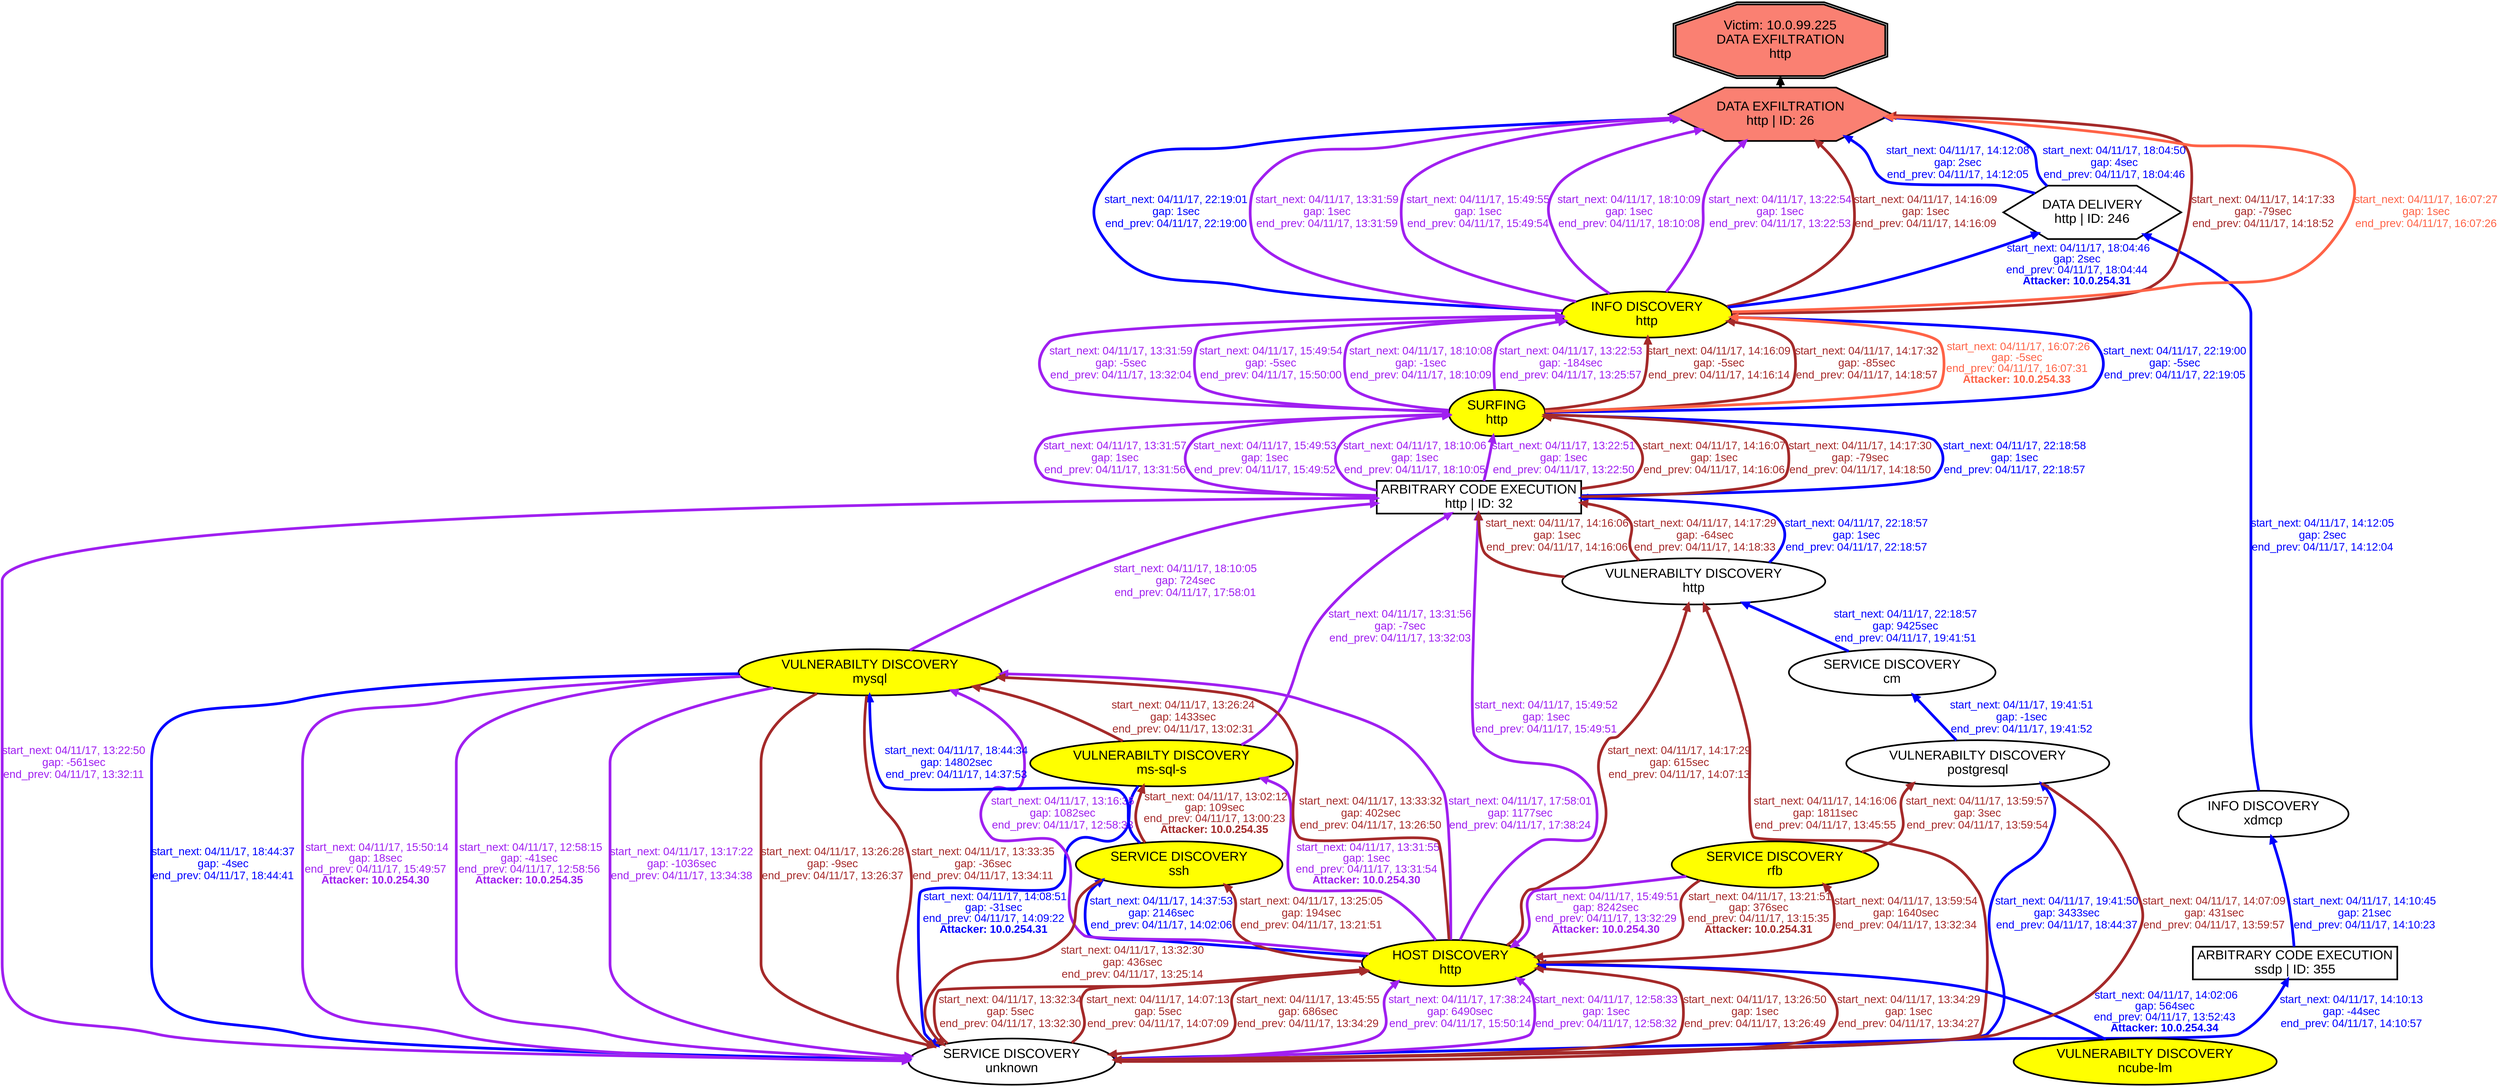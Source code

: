 digraph DATAEXFILTRATIONhttp {
rankdir="BT"; 
 graph [ nodesep="0.1", ranksep="0.02"] 
 node [ fontname=Arial, fontsize=24,penwidth=3]; 
 edge [ fontname=Arial, fontsize=20,penwidth=5 ];
"Victim: 10.0.99.225
DATA EXFILTRATION
http" [shape=doubleoctagon, style=filled, fillcolor=salmon];
{ rank = max; "Victim: 10.0.99.225
DATA EXFILTRATION
http"}
"DATA EXFILTRATION
http | ID: 26" -> "Victim: 10.0.99.225
DATA EXFILTRATION
http"
"DATA EXFILTRATION
http | ID: 26" [style=filled, fillcolor= salmon]
{ rank=same; "DATA EXFILTRATION
http | ID: 26"}
"VULNERABILTY DISCOVERY
ms-sql-s" [style=filled, fillcolor= yellow]
"VULNERABILTY DISCOVERY
ms-sql-s" -> "SERVICE DISCOVERY
unknown" [ color=blue] [label=<<font color="blue"> start_next: 04/11/17, 14:08:51<br/>gap: -31sec<br/>end_prev: 04/11/17, 14:09:22</font><br/><font color="blue"><b>Attacker: 10.0.254.31</b></font>>]
"SERVICE DISCOVERY
unknown" -> "ARBITRARY CODE EXECUTION
ssdp | ID: 355" [ label="start_next: 04/11/17, 14:10:13
gap: -44sec
end_prev: 04/11/17, 14:10:57"][ fontcolor="blue" color=blue]
"ARBITRARY CODE EXECUTION
ssdp | ID: 355" -> "INFO DISCOVERY
xdmcp" [ label="start_next: 04/11/17, 14:10:45
gap: 21sec
end_prev: 04/11/17, 14:10:23"][ fontcolor="blue" color=blue]
"INFO DISCOVERY
xdmcp" -> "DATA DELIVERY
http | ID: 246" [ label="start_next: 04/11/17, 14:12:05
gap: 2sec
end_prev: 04/11/17, 14:12:04"][ fontcolor="blue" color=blue]
"DATA DELIVERY
http | ID: 246" -> "DATA EXFILTRATION
http | ID: 26" [ label="start_next: 04/11/17, 14:12:08
gap: 2sec
end_prev: 04/11/17, 14:12:05"][ fontcolor="blue" color=blue]
"INFO DISCOVERY
http" [style=filled, fillcolor= yellow]
"INFO DISCOVERY
http" -> "DATA DELIVERY
http | ID: 246" [ color=blue] [label=<<font color="blue"> start_next: 04/11/17, 18:04:46<br/>gap: 2sec<br/>end_prev: 04/11/17, 18:04:44</font><br/><font color="blue"><b>Attacker: 10.0.254.31</b></font>>]
"DATA DELIVERY
http | ID: 246" -> "DATA EXFILTRATION
http | ID: 26" [ label="start_next: 04/11/17, 18:04:50
gap: 4sec
end_prev: 04/11/17, 18:04:46"][ fontcolor="blue" color=blue]
"VULNERABILTY DISCOVERY
ncube-lm" [style=filled, fillcolor= yellow]
"VULNERABILTY DISCOVERY
ncube-lm" -> "HOST DISCOVERY
http" [ color=blue] [label=<<font color="blue"> start_next: 04/11/17, 14:02:06<br/>gap: 564sec<br/>end_prev: 04/11/17, 13:52:43</font><br/><font color="blue"><b>Attacker: 10.0.254.34</b></font>>]
"HOST DISCOVERY
http" -> "SERVICE DISCOVERY
ssh" [ label="start_next: 04/11/17, 14:37:53
gap: 2146sec
end_prev: 04/11/17, 14:02:06"][ fontcolor="blue" color=blue]
"SERVICE DISCOVERY
ssh" -> "VULNERABILTY DISCOVERY
mysql" [ label="start_next: 04/11/17, 18:44:34
gap: 14802sec
end_prev: 04/11/17, 14:37:53"][ fontcolor="blue" color=blue]
"VULNERABILTY DISCOVERY
mysql" -> "SERVICE DISCOVERY
unknown" [ label="start_next: 04/11/17, 18:44:37
gap: -4sec
end_prev: 04/11/17, 18:44:41"][ fontcolor="blue" color=blue]
"SERVICE DISCOVERY
unknown" -> "VULNERABILTY DISCOVERY
postgresql" [ label="start_next: 04/11/17, 19:41:50
gap: 3433sec
end_prev: 04/11/17, 18:44:37"][ fontcolor="blue" color=blue]
"VULNERABILTY DISCOVERY
postgresql" -> "SERVICE DISCOVERY
cm" [ label="start_next: 04/11/17, 19:41:51
gap: -1sec
end_prev: 04/11/17, 19:41:52"][ fontcolor="blue" color=blue]
"SERVICE DISCOVERY
cm" -> "VULNERABILTY DISCOVERY
http" [ label="start_next: 04/11/17, 22:18:57
gap: 9425sec
end_prev: 04/11/17, 19:41:51"][ fontcolor="blue" color=blue]
"VULNERABILTY DISCOVERY
http" -> "ARBITRARY CODE EXECUTION
http | ID: 32" [ label="start_next: 04/11/17, 22:18:57
gap: 1sec
end_prev: 04/11/17, 22:18:57"][ fontcolor="blue" color=blue]
"ARBITRARY CODE EXECUTION
http | ID: 32" -> "SURFING
http" [ label="start_next: 04/11/17, 22:18:58
gap: 1sec
end_prev: 04/11/17, 22:18:57"][ fontcolor="blue" color=blue]
"SURFING
http" -> "INFO DISCOVERY
http" [ label="start_next: 04/11/17, 22:19:00
gap: -5sec
end_prev: 04/11/17, 22:19:05"][ fontcolor="blue" color=blue]
"INFO DISCOVERY
http" -> "DATA EXFILTRATION
http | ID: 26" [ label="start_next: 04/11/17, 22:19:01
gap: 1sec
end_prev: 04/11/17, 22:19:00"][ fontcolor="blue" color=blue]
"HOST DISCOVERY
http" [style=filled, fillcolor= yellow]
"HOST DISCOVERY
http" -> "VULNERABILTY DISCOVERY
ms-sql-s" [ color=purple] [label=<<font color="purple"> start_next: 04/11/17, 13:31:55<br/>gap: 1sec<br/>end_prev: 04/11/17, 13:31:54</font><br/><font color="purple"><b>Attacker: 10.0.254.30</b></font>>]
"VULNERABILTY DISCOVERY
ms-sql-s" -> "ARBITRARY CODE EXECUTION
http | ID: 32" [ label="start_next: 04/11/17, 13:31:56
gap: -7sec
end_prev: 04/11/17, 13:32:03"][ fontcolor="purple" color=purple]
"ARBITRARY CODE EXECUTION
http | ID: 32" -> "SURFING
http" [ label="start_next: 04/11/17, 13:31:57
gap: 1sec
end_prev: 04/11/17, 13:31:56"][ fontcolor="purple" color=purple]
"SURFING
http" -> "INFO DISCOVERY
http" [ label="start_next: 04/11/17, 13:31:59
gap: -5sec
end_prev: 04/11/17, 13:32:04"][ fontcolor="purple" color=purple]
"INFO DISCOVERY
http" -> "DATA EXFILTRATION
http | ID: 26" [ label="start_next: 04/11/17, 13:31:59
gap: 1sec
end_prev: 04/11/17, 13:31:59"][ fontcolor="purple" color=purple]
"SERVICE DISCOVERY
rfb" [style=filled, fillcolor= yellow]
"SERVICE DISCOVERY
rfb" -> "HOST DISCOVERY
http" [ color=purple] [label=<<font color="purple"> start_next: 04/11/17, 15:49:51<br/>gap: 8242sec<br/>end_prev: 04/11/17, 13:32:29</font><br/><font color="purple"><b>Attacker: 10.0.254.30</b></font>>]
"HOST DISCOVERY
http" -> "ARBITRARY CODE EXECUTION
http | ID: 32" [ label="start_next: 04/11/17, 15:49:52
gap: 1sec
end_prev: 04/11/17, 15:49:51"][ fontcolor="purple" color=purple]
"ARBITRARY CODE EXECUTION
http | ID: 32" -> "SURFING
http" [ label="start_next: 04/11/17, 15:49:53
gap: 1sec
end_prev: 04/11/17, 15:49:52"][ fontcolor="purple" color=purple]
"SURFING
http" -> "INFO DISCOVERY
http" [ label="start_next: 04/11/17, 15:49:54
gap: -5sec
end_prev: 04/11/17, 15:50:00"][ fontcolor="purple" color=purple]
"INFO DISCOVERY
http" -> "DATA EXFILTRATION
http | ID: 26" [ label="start_next: 04/11/17, 15:49:55
gap: 1sec
end_prev: 04/11/17, 15:49:54"][ fontcolor="purple" color=purple]
"VULNERABILTY DISCOVERY
mysql" [style=filled, fillcolor= yellow]
"VULNERABILTY DISCOVERY
mysql" -> "SERVICE DISCOVERY
unknown" [ color=purple] [label=<<font color="purple"> start_next: 04/11/17, 15:50:14<br/>gap: 18sec<br/>end_prev: 04/11/17, 15:49:57</font><br/><font color="purple"><b>Attacker: 10.0.254.30</b></font>>]
"SERVICE DISCOVERY
unknown" -> "HOST DISCOVERY
http" [ label="start_next: 04/11/17, 17:38:24
gap: 6490sec
end_prev: 04/11/17, 15:50:14"][ fontcolor="purple" color=purple]
"HOST DISCOVERY
http" -> "VULNERABILTY DISCOVERY
mysql" [ label="start_next: 04/11/17, 17:58:01
gap: 1177sec
end_prev: 04/11/17, 17:38:24"][ fontcolor="purple" color=purple]
"VULNERABILTY DISCOVERY
mysql" -> "ARBITRARY CODE EXECUTION
http | ID: 32" [ label="start_next: 04/11/17, 18:10:05
gap: 724sec
end_prev: 04/11/17, 17:58:01"][ fontcolor="purple" color=purple]
"ARBITRARY CODE EXECUTION
http | ID: 32" -> "SURFING
http" [ label="start_next: 04/11/17, 18:10:06
gap: 1sec
end_prev: 04/11/17, 18:10:05"][ fontcolor="purple" color=purple]
"SURFING
http" -> "INFO DISCOVERY
http" [ label="start_next: 04/11/17, 18:10:08
gap: -1sec
end_prev: 04/11/17, 18:10:09"][ fontcolor="purple" color=purple]
"INFO DISCOVERY
http" -> "DATA EXFILTRATION
http | ID: 26" [ label="start_next: 04/11/17, 18:10:09
gap: 1sec
end_prev: 04/11/17, 18:10:08"][ fontcolor="purple" color=purple]
"VULNERABILTY DISCOVERY
mysql" [style=filled, fillcolor= yellow]
"VULNERABILTY DISCOVERY
mysql" -> "SERVICE DISCOVERY
unknown" [ color=purple] [label=<<font color="purple"> start_next: 04/11/17, 12:58:15<br/>gap: -41sec<br/>end_prev: 04/11/17, 12:58:56</font><br/><font color="purple"><b>Attacker: 10.0.254.35</b></font>>]
"SERVICE DISCOVERY
unknown" -> "HOST DISCOVERY
http" [ label="start_next: 04/11/17, 12:58:33
gap: 1sec
end_prev: 04/11/17, 12:58:32"][ fontcolor="purple" color=purple]
"HOST DISCOVERY
http" -> "VULNERABILTY DISCOVERY
mysql" [ label="start_next: 04/11/17, 13:16:35
gap: 1082sec
end_prev: 04/11/17, 12:58:33"][ fontcolor="purple" color=purple]
"VULNERABILTY DISCOVERY
mysql" -> "SERVICE DISCOVERY
unknown" [ label="start_next: 04/11/17, 13:17:22
gap: -1036sec
end_prev: 04/11/17, 13:34:38"][ fontcolor="purple" color=purple]
"SERVICE DISCOVERY
unknown" -> "ARBITRARY CODE EXECUTION
http | ID: 32" [ label="start_next: 04/11/17, 13:22:50
gap: -561sec
end_prev: 04/11/17, 13:32:11"][ fontcolor="purple" color=purple]
"ARBITRARY CODE EXECUTION
http | ID: 32" -> "SURFING
http" [ label="start_next: 04/11/17, 13:22:51
gap: 1sec
end_prev: 04/11/17, 13:22:50"][ fontcolor="purple" color=purple]
"SURFING
http" -> "INFO DISCOVERY
http" [ label="start_next: 04/11/17, 13:22:53
gap: -184sec
end_prev: 04/11/17, 13:25:57"][ fontcolor="purple" color=purple]
"INFO DISCOVERY
http" -> "DATA EXFILTRATION
http | ID: 26" [ label="start_next: 04/11/17, 13:22:54
gap: 1sec
end_prev: 04/11/17, 13:22:53"][ fontcolor="purple" color=purple]
"SERVICE DISCOVERY
ssh" [style=filled, fillcolor= yellow]
"SERVICE DISCOVERY
ssh" -> "VULNERABILTY DISCOVERY
ms-sql-s" [ color=brown] [label=<<font color="brown"> start_next: 04/11/17, 13:02:12<br/>gap: 109sec<br/>end_prev: 04/11/17, 13:00:23</font><br/><font color="brown"><b>Attacker: 10.0.254.35</b></font>>]
"VULNERABILTY DISCOVERY
ms-sql-s" -> "VULNERABILTY DISCOVERY
mysql" [ label="start_next: 04/11/17, 13:26:24
gap: 1433sec
end_prev: 04/11/17, 13:02:31"][ fontcolor="brown" color=brown]
"VULNERABILTY DISCOVERY
mysql" -> "SERVICE DISCOVERY
unknown" [ label="start_next: 04/11/17, 13:26:28
gap: -9sec
end_prev: 04/11/17, 13:26:37"][ fontcolor="brown" color=brown]
"SERVICE DISCOVERY
unknown" -> "HOST DISCOVERY
http" [ label="start_next: 04/11/17, 13:26:50
gap: 1sec
end_prev: 04/11/17, 13:26:49"][ fontcolor="brown" color=brown]
"HOST DISCOVERY
http" -> "VULNERABILTY DISCOVERY
mysql" [ label="start_next: 04/11/17, 13:33:32
gap: 402sec
end_prev: 04/11/17, 13:26:50"][ fontcolor="brown" color=brown]
"VULNERABILTY DISCOVERY
mysql" -> "SERVICE DISCOVERY
unknown" [ label="start_next: 04/11/17, 13:33:35
gap: -36sec
end_prev: 04/11/17, 13:34:11"][ fontcolor="brown" color=brown]
"SERVICE DISCOVERY
unknown" -> "HOST DISCOVERY
http" [ label="start_next: 04/11/17, 13:34:29
gap: 1sec
end_prev: 04/11/17, 13:34:27"][ fontcolor="brown" color=brown]
"HOST DISCOVERY
http" -> "SERVICE DISCOVERY
unknown" [ label="start_next: 04/11/17, 13:45:55
gap: 686sec
end_prev: 04/11/17, 13:34:29"][ fontcolor="brown" color=brown]
"SERVICE DISCOVERY
unknown" -> "VULNERABILTY DISCOVERY
http" [ label="start_next: 04/11/17, 14:16:06
gap: 1811sec
end_prev: 04/11/17, 13:45:55"][ fontcolor="brown" color=brown]
"VULNERABILTY DISCOVERY
http" -> "ARBITRARY CODE EXECUTION
http | ID: 32" [ label="start_next: 04/11/17, 14:16:06
gap: 1sec
end_prev: 04/11/17, 14:16:06"][ fontcolor="brown" color=brown]
"ARBITRARY CODE EXECUTION
http | ID: 32" -> "SURFING
http" [ label="start_next: 04/11/17, 14:16:07
gap: 1sec
end_prev: 04/11/17, 14:16:06"][ fontcolor="brown" color=brown]
"SURFING
http" -> "INFO DISCOVERY
http" [ label="start_next: 04/11/17, 14:16:09
gap: -5sec
end_prev: 04/11/17, 14:16:14"][ fontcolor="brown" color=brown]
"INFO DISCOVERY
http" -> "DATA EXFILTRATION
http | ID: 26" [ label="start_next: 04/11/17, 14:16:09
gap: 1sec
end_prev: 04/11/17, 14:16:09"][ fontcolor="brown" color=brown]
"SERVICE DISCOVERY
rfb" [style=filled, fillcolor= yellow]
"SERVICE DISCOVERY
rfb" -> "HOST DISCOVERY
http" [ color=brown] [label=<<font color="brown"> start_next: 04/11/17, 13:21:51<br/>gap: 376sec<br/>end_prev: 04/11/17, 13:15:35</font><br/><font color="brown"><b>Attacker: 10.0.254.31</b></font>>]
"HOST DISCOVERY
http" -> "SERVICE DISCOVERY
ssh" [ label="start_next: 04/11/17, 13:25:05
gap: 194sec
end_prev: 04/11/17, 13:21:51"][ fontcolor="brown" color=brown]
"SERVICE DISCOVERY
ssh" -> "SERVICE DISCOVERY
unknown" [ label="start_next: 04/11/17, 13:32:30
gap: 436sec
end_prev: 04/11/17, 13:25:14"][ fontcolor="brown" color=brown]
"SERVICE DISCOVERY
unknown" -> "HOST DISCOVERY
http" [ label="start_next: 04/11/17, 13:32:34
gap: 5sec
end_prev: 04/11/17, 13:32:30"][ fontcolor="brown" color=brown]
"HOST DISCOVERY
http" -> "SERVICE DISCOVERY
rfb" [ label="start_next: 04/11/17, 13:59:54
gap: 1640sec
end_prev: 04/11/17, 13:32:34"][ fontcolor="brown" color=brown]
"SERVICE DISCOVERY
rfb" -> "VULNERABILTY DISCOVERY
postgresql" [ label="start_next: 04/11/17, 13:59:57
gap: 3sec
end_prev: 04/11/17, 13:59:54"][ fontcolor="brown" color=brown]
"VULNERABILTY DISCOVERY
postgresql" -> "SERVICE DISCOVERY
unknown" [ label="start_next: 04/11/17, 14:07:09
gap: 431sec
end_prev: 04/11/17, 13:59:57"][ fontcolor="brown" color=brown]
"SERVICE DISCOVERY
unknown" -> "HOST DISCOVERY
http" [ label="start_next: 04/11/17, 14:07:13
gap: 5sec
end_prev: 04/11/17, 14:07:09"][ fontcolor="brown" color=brown]
"HOST DISCOVERY
http" -> "VULNERABILTY DISCOVERY
http" [ label="start_next: 04/11/17, 14:17:29
gap: 615sec
end_prev: 04/11/17, 14:07:13"][ fontcolor="brown" color=brown]
"VULNERABILTY DISCOVERY
http" -> "ARBITRARY CODE EXECUTION
http | ID: 32" [ label="start_next: 04/11/17, 14:17:29
gap: -64sec
end_prev: 04/11/17, 14:18:33"][ fontcolor="brown" color=brown]
"ARBITRARY CODE EXECUTION
http | ID: 32" -> "SURFING
http" [ label="start_next: 04/11/17, 14:17:30
gap: -79sec
end_prev: 04/11/17, 14:18:50"][ fontcolor="brown" color=brown]
"SURFING
http" -> "INFO DISCOVERY
http" [ label="start_next: 04/11/17, 14:17:32
gap: -85sec
end_prev: 04/11/17, 14:18:57"][ fontcolor="brown" color=brown]
"INFO DISCOVERY
http" -> "DATA EXFILTRATION
http | ID: 26" [ label="start_next: 04/11/17, 14:17:33
gap: -79sec
end_prev: 04/11/17, 14:18:52"][ fontcolor="brown" color=brown]
"SURFING
http" [style=filled, fillcolor= yellow]
"SURFING
http" -> "INFO DISCOVERY
http" [ color=tomato] [label=<<font color="tomato"> start_next: 04/11/17, 16:07:26<br/>gap: -5sec<br/>end_prev: 04/11/17, 16:07:31</font><br/><font color="tomato"><b>Attacker: 10.0.254.33</b></font>>]
"INFO DISCOVERY
http" -> "DATA EXFILTRATION
http | ID: 26" [ label="start_next: 04/11/17, 16:07:27
gap: 1sec
end_prev: 04/11/17, 16:07:26"][ fontcolor="tomato" color=tomato]
"VULNERABILTY DISCOVERY
ms-sql-s" [shape=oval]
"VULNERABILTY DISCOVERY
ms-sql-s" [tooltip="ET POLICY Suspicious inbound to mySQL port 3306
ET POLICY Suspicious inbound to mSQL port 4333
ET POLICY Suspicious inbound to MSSQL port 1433
ET POLICY Suspicious inbound to Oracle SQL port 1521
ET POLICY Suspicious inbound to PostgreSQL port 5432
ET SCAN Nikto Web App Scan in Progress"]
"SERVICE DISCOVERY
unknown" [shape=oval]
"SERVICE DISCOVERY
unknown" [tooltip="ET SCAN NMAP OS Detection Probe
ET SCAN Potential VNC Scan 5800-5820
ET SCAN Potential SSH Scan
ET SCAN Potential VNC Scan 5900-5920"]
"ARBITRARY CODE EXECUTION
ssdp | ID: 355" [shape=box]
"ARBITRARY CODE EXECUTION
ssdp | ID: 355" [tooltip="GPL MISC UPnP malformed advertisement"]
"INFO DISCOVERY
xdmcp" [shape=oval]
"INFO DISCOVERY
xdmcp" [tooltip="GPL WEB_SERVER mod_gzip_status access
GPL RPC xdmcp info query"]
"DATA DELIVERY
http | ID: 246" [shape=hexagon]
"DATA DELIVERY
http | ID: 246" [tooltip="GPL WEB_SERVER perl post attempt"]
"DATA EXFILTRATION
http | ID: 26" [shape=hexagon]
"DATA EXFILTRATION
http | ID: 26" [tooltip="ET WEB_SPECIFIC_APPS PHP-CGI query string parameter vulnerability"]
"INFO DISCOVERY
http" [shape=oval]
"INFO DISCOVERY
http" [tooltip="GPL WEB_SERVER globals.pl access
GPL WEB_SERVER mod_gzip_status access"]
"VULNERABILTY DISCOVERY
ncube-lm" [shape=oval]
"VULNERABILTY DISCOVERY
ncube-lm" [tooltip="ET POLICY Suspicious inbound to MSSQL port 1433
ET POLICY Suspicious inbound to Oracle SQL port 1521
ET POLICY Suspicious inbound to PostgreSQL port 5432"]
"HOST DISCOVERY
http" [shape=oval]
"HOST DISCOVERY
http" [tooltip="ET SCAN Possible Nmap User-Agent Observed
ET SCAN Nmap Scripting Engine User-Agent Detected (Nmap Scripting Engine)"]
"SERVICE DISCOVERY
ssh" [shape=oval]
"SERVICE DISCOVERY
ssh" [tooltip="ET SCAN Potential VNC Scan 5800-5820
ET SCAN Potential SSH Scan
ET SCAN Potential VNC Scan 5900-5920"]
"VULNERABILTY DISCOVERY
mysql" [shape=oval]
"VULNERABILTY DISCOVERY
mysql" [tooltip="ET POLICY Suspicious inbound to mySQL port 3306
ET POLICY Suspicious inbound to mSQL port 4333
ET POLICY Suspicious inbound to MSSQL port 1433
ET POLICY Suspicious inbound to Oracle SQL port 1521
ET POLICY Suspicious inbound to PostgreSQL port 5432
ET SCAN Nikto Web App Scan in Progress"]
"VULNERABILTY DISCOVERY
postgresql" [shape=oval]
"VULNERABILTY DISCOVERY
postgresql" [tooltip="ET POLICY Suspicious inbound to MSSQL port 1433
ET POLICY Suspicious inbound to mySQL port 3306
ET POLICY Suspicious inbound to Oracle SQL port 1521
ET POLICY Suspicious inbound to PostgreSQL port 5432"]
"SERVICE DISCOVERY
cm" [shape=oval]
"SERVICE DISCOVERY
cm" [tooltip="ET SCAN Potential VNC Scan 5800-5820
ET SCAN Potential VNC Scan 5900-5920"]
"VULNERABILTY DISCOVERY
http" [shape=oval]
"VULNERABILTY DISCOVERY
http" [tooltip="ET SCAN Nikto Web App Scan in Progress"]
"ARBITRARY CODE EXECUTION
http | ID: 32" [shape=box]
"ARBITRARY CODE EXECUTION
http | ID: 32" [tooltip="ET CURRENT_EVENTS QNAP Shellshock CVE-2014-6271"]
"SURFING
http" [shape=oval]
"SURFING
http" [tooltip="ET WEB_SERVER WEB-PHP phpinfo access"]
"SERVICE DISCOVERY
rfb" [shape=oval]
"SERVICE DISCOVERY
rfb" [tooltip="ET SCAN Potential VNC Scan 5900-5920"]
}
